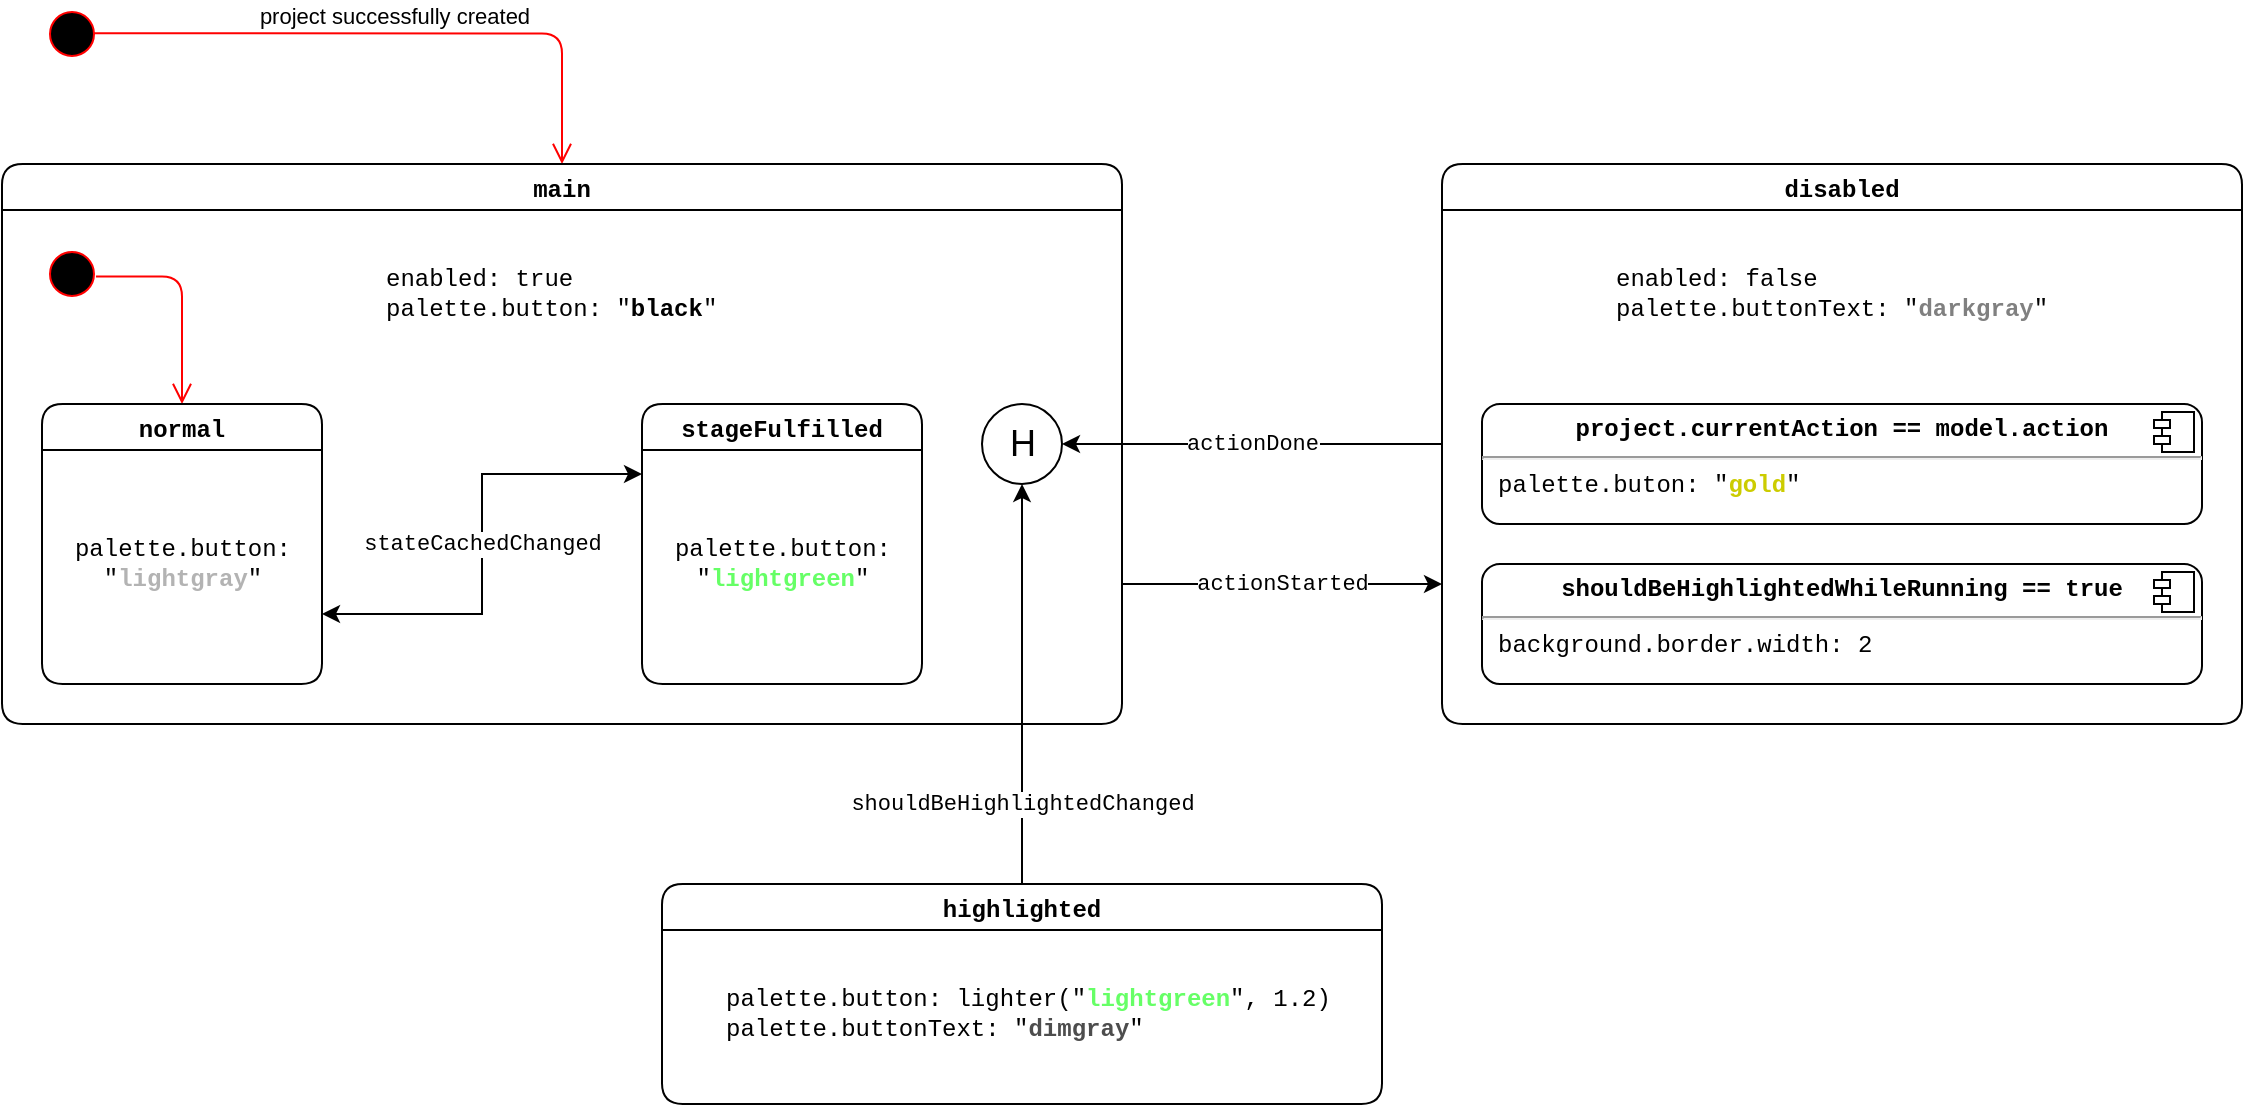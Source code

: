 <mxfile version="12.9.14" type="device"><diagram id="NjoCdYiy22ymeKsnGlEw" name="Page-1"><mxGraphModel dx="1261" dy="885" grid="1" gridSize="10" guides="1" tooltips="1" connect="1" arrows="1" fold="1" page="1" pageScale="1" pageWidth="827" pageHeight="1169" math="0" shadow="0" extFonts="consolas^https://fonts.googleapis.com/css?family=consolas"><root><mxCell id="0"/><mxCell id="1" parent="0"/><mxCell id="ohp0GUSKsAaWRGYZNtHg-35" value="actionStarted" style="edgeStyle=orthogonalEdgeStyle;rounded=0;orthogonalLoop=1;jettySize=auto;html=1;exitX=1;exitY=0.75;exitDx=0;exitDy=0;entryX=0;entryY=0.75;entryDx=0;entryDy=0;startArrow=none;startFill=0;fontFamily=Courier New;" edge="1" parent="1" source="bjjpUYQxwNXTkCXs-49s-1" target="bjjpUYQxwNXTkCXs-49s-7"><mxGeometry relative="1" as="geometry"/></mxCell><mxCell id="ohp0GUSKsAaWRGYZNtHg-34" value="actionDone" style="edgeStyle=orthogonalEdgeStyle;rounded=0;orthogonalLoop=1;jettySize=auto;html=1;exitX=0;exitY=0.5;exitDx=0;exitDy=0;entryX=1;entryY=0.5;entryDx=0;entryDy=0;startArrow=none;startFill=0;fontFamily=Courier New;" edge="1" parent="1" source="bjjpUYQxwNXTkCXs-49s-7" target="ohp0GUSKsAaWRGYZNtHg-1"><mxGeometry relative="1" as="geometry"/></mxCell><mxCell id="ohp0GUSKsAaWRGYZNtHg-37" value="shouldBeHighlightedChanged" style="edgeStyle=orthogonalEdgeStyle;rounded=0;orthogonalLoop=1;jettySize=auto;html=1;entryX=0.5;entryY=1;entryDx=0;entryDy=0;startArrow=none;startFill=0;fontFamily=Courier New;" edge="1" parent="1" source="bjjpUYQxwNXTkCXs-49s-15" target="ohp0GUSKsAaWRGYZNtHg-1"><mxGeometry x="-0.6" relative="1" as="geometry"><mxPoint as="offset"/></mxGeometry></mxCell><mxCell id="ohp0GUSKsAaWRGYZNtHg-5" value="" style="ellipse;html=1;shape=startState;fillColor=#000000;strokeColor=#ff0000;rounded=1;fontFamily=Courier New;" vertex="1" parent="1"><mxGeometry x="60" y="40" width="30" height="30" as="geometry"/></mxCell><mxCell id="ohp0GUSKsAaWRGYZNtHg-6" value="project successfully created" style="edgeStyle=orthogonalEdgeStyle;html=1;verticalAlign=bottom;endArrow=open;endSize=8;strokeColor=#ff0000;fontFamily=Helvetica;entryX=0.5;entryY=0;entryDx=0;entryDy=0;exitX=0.856;exitY=0.489;exitDx=0;exitDy=0;exitPerimeter=0;" edge="1" source="ohp0GUSKsAaWRGYZNtHg-5" parent="1" target="bjjpUYQxwNXTkCXs-49s-1"><mxGeometry relative="1" as="geometry"><mxPoint x="75" y="80" as="targetPoint"/><Array as="points"><mxPoint x="320" y="55"/></Array></mxGeometry></mxCell><mxCell id="ohp0GUSKsAaWRGYZNtHg-38" value="" style="group" vertex="1" connectable="0" parent="1"><mxGeometry x="760" y="120" width="400" height="280" as="geometry"/></mxCell><mxCell id="bjjpUYQxwNXTkCXs-49s-7" value="disabled" style="swimlane;rounded=1;fontFamily=Courier New;" parent="ohp0GUSKsAaWRGYZNtHg-38" vertex="1"><mxGeometry width="400" height="280" as="geometry"/></mxCell><mxCell id="ohp0GUSKsAaWRGYZNtHg-21" value="enabled: false&lt;br&gt;palette.buttonText: &quot;&lt;font color=&quot;#808080&quot;&gt;&lt;b&gt;darkgray&lt;/b&gt;&lt;/font&gt;&quot;" style="text;html=1;align=left;verticalAlign=middle;resizable=0;points=[];autosize=1;fontFamily=Courier New;" vertex="1" parent="bjjpUYQxwNXTkCXs-49s-7"><mxGeometry x="85" y="50" width="230" height="30" as="geometry"/></mxCell><mxCell id="ohp0GUSKsAaWRGYZNtHg-30" value="&lt;p style=&quot;margin: 0px ; margin-top: 6px ; text-align: center&quot;&gt;&lt;b&gt;&lt;span style=&quot;text-align: left&quot;&gt;project.currentAction == model.action&lt;/span&gt;&lt;br&gt;&lt;/b&gt;&lt;/p&gt;&lt;hr&gt;&lt;p style=&quot;margin: 0px ; margin-left: 8px&quot;&gt;palette.buton: &quot;&lt;font color=&quot;#cccc00&quot;&gt;&lt;b&gt;gold&lt;/b&gt;&lt;/font&gt;&quot;&lt;/p&gt;" style="align=left;overflow=fill;html=1;dropTarget=0;rounded=1;shadow=0;glass=0;comic=0;fillColor=none;fontFamily=Courier New;" vertex="1" parent="bjjpUYQxwNXTkCXs-49s-7"><mxGeometry x="20" y="120" width="360" height="60" as="geometry"/></mxCell><mxCell id="ohp0GUSKsAaWRGYZNtHg-31" value="" style="shape=component;jettyWidth=8;jettyHeight=4;" vertex="1" parent="ohp0GUSKsAaWRGYZNtHg-30"><mxGeometry x="1" width="20" height="20" relative="1" as="geometry"><mxPoint x="-24" y="4" as="offset"/></mxGeometry></mxCell><mxCell id="ohp0GUSKsAaWRGYZNtHg-32" value="&lt;p style=&quot;margin: 0px ; margin-top: 6px ; text-align: center&quot;&gt;&lt;span style=&quot;text-align: left&quot;&gt;&lt;b&gt;shouldBeHighlightedWhileRunning&lt;/b&gt;&lt;/span&gt;&lt;b&gt;&lt;span style=&quot;text-align: left&quot;&gt;&amp;nbsp;== true&lt;/span&gt;&lt;br&gt;&lt;/b&gt;&lt;/p&gt;&lt;hr&gt;&lt;p style=&quot;margin: 0px ; margin-left: 8px&quot;&gt;background.border.width: 2&lt;/p&gt;" style="align=left;overflow=fill;html=1;dropTarget=0;rounded=1;shadow=0;glass=0;comic=0;fillColor=none;fontFamily=Courier New;" vertex="1" parent="bjjpUYQxwNXTkCXs-49s-7"><mxGeometry x="20" y="200" width="360" height="60" as="geometry"/></mxCell><mxCell id="ohp0GUSKsAaWRGYZNtHg-33" value="" style="shape=component;jettyWidth=8;jettyHeight=4;" vertex="1" parent="ohp0GUSKsAaWRGYZNtHg-32"><mxGeometry x="1" width="20" height="20" relative="1" as="geometry"><mxPoint x="-24" y="4" as="offset"/></mxGeometry></mxCell><mxCell id="ohp0GUSKsAaWRGYZNtHg-39" value="" style="group" vertex="1" connectable="0" parent="1"><mxGeometry x="370" y="480" width="360" height="110" as="geometry"/></mxCell><mxCell id="bjjpUYQxwNXTkCXs-49s-15" value="highlighted" style="swimlane;fontFamily=Courier New;rounded=1;" parent="ohp0GUSKsAaWRGYZNtHg-39" vertex="1"><mxGeometry width="360" height="110" as="geometry"/></mxCell><mxCell id="ohp0GUSKsAaWRGYZNtHg-36" value="&lt;div&gt;palette.button:&amp;nbsp;lighter(&quot;&lt;b&gt;&lt;font color=&quot;#66ff66&quot;&gt;lightgreen&lt;/font&gt;&lt;/b&gt;&quot;, 1.2)&lt;/div&gt;&lt;div&gt;palette.buttonText: &quot;&lt;b&gt;&lt;font color=&quot;#4d4d4d&quot;&gt;dimgray&lt;/font&gt;&lt;/b&gt;&quot;&lt;/div&gt;" style="text;html=1;align=left;verticalAlign=middle;resizable=0;points=[];autosize=1;fontFamily=Courier New;" vertex="1" parent="bjjpUYQxwNXTkCXs-49s-15"><mxGeometry x="30" y="50" width="320" height="30" as="geometry"/></mxCell><mxCell id="ohp0GUSKsAaWRGYZNtHg-40" value="" style="group" vertex="1" connectable="0" parent="1"><mxGeometry x="40" y="120" width="560" height="280" as="geometry"/></mxCell><mxCell id="bjjpUYQxwNXTkCXs-49s-1" value="main" style="swimlane;rounded=1;fontFamily=Courier New;" parent="ohp0GUSKsAaWRGYZNtHg-40" vertex="1"><mxGeometry width="560" height="280" as="geometry"><mxRectangle x="40" y="40" width="60" height="23" as="alternateBounds"/></mxGeometry></mxCell><mxCell id="ohp0GUSKsAaWRGYZNtHg-13" value="stateCachedChanged" style="edgeStyle=orthogonalEdgeStyle;rounded=0;orthogonalLoop=1;jettySize=auto;html=1;exitX=1;exitY=0.75;exitDx=0;exitDy=0;entryX=0;entryY=0.25;entryDx=0;entryDy=0;fontFamily=Courier New;startArrow=classic;startFill=1;elbow=vertical;" edge="1" parent="bjjpUYQxwNXTkCXs-49s-1" source="bjjpUYQxwNXTkCXs-49s-3" target="bjjpUYQxwNXTkCXs-49s-4"><mxGeometry relative="1" as="geometry"/></mxCell><mxCell id="ohp0GUSKsAaWRGYZNtHg-18" value="enabled: true&lt;br&gt;palette.button: &quot;&lt;b&gt;black&lt;/b&gt;&quot;" style="text;html=1;align=left;verticalAlign=middle;resizable=0;points=[];autosize=1;fontFamily=Courier New;fillColor=none;" vertex="1" parent="bjjpUYQxwNXTkCXs-49s-1"><mxGeometry x="190" y="50" width="180" height="30" as="geometry"/></mxCell><mxCell id="ohp0GUSKsAaWRGYZNtHg-19" value="" style="ellipse;html=1;shape=startState;fillColor=#000000;strokeColor=#ff0000;rounded=1;shadow=0;glass=0;comic=0;fontFamily=Courier New;align=left;" vertex="1" parent="bjjpUYQxwNXTkCXs-49s-1"><mxGeometry x="20" y="40" width="30" height="30" as="geometry"/></mxCell><mxCell id="ohp0GUSKsAaWRGYZNtHg-20" value="" style="edgeStyle=orthogonalEdgeStyle;html=1;verticalAlign=bottom;endArrow=open;endSize=8;strokeColor=#ff0000;fontFamily=Courier New;entryX=0.5;entryY=0;entryDx=0;entryDy=0;exitX=0.899;exitY=0.54;exitDx=0;exitDy=0;exitPerimeter=0;" edge="1" source="ohp0GUSKsAaWRGYZNtHg-19" parent="bjjpUYQxwNXTkCXs-49s-1" target="bjjpUYQxwNXTkCXs-49s-3"><mxGeometry relative="1" as="geometry"><mxPoint x="55" y="120" as="targetPoint"/><Array as="points"><mxPoint x="90" y="56"/></Array></mxGeometry></mxCell><mxCell id="ohp0GUSKsAaWRGYZNtHg-1" value="H" style="shape=ellipse;html=1;fontSize=18;align=center;rounded=1;" vertex="1" parent="bjjpUYQxwNXTkCXs-49s-1"><mxGeometry x="490" y="120" width="40" height="40" as="geometry"/></mxCell><mxCell id="ohp0GUSKsAaWRGYZNtHg-41" value="" style="group" vertex="1" connectable="0" parent="bjjpUYQxwNXTkCXs-49s-1"><mxGeometry x="320" y="120" width="140" height="140" as="geometry"/></mxCell><mxCell id="bjjpUYQxwNXTkCXs-49s-4" value="stageFulfilled" style="swimlane;fontFamily=Courier New;rounded=1;glass=0;shadow=0;comic=0;" parent="ohp0GUSKsAaWRGYZNtHg-41" vertex="1"><mxGeometry width="140" height="140" as="geometry"/></mxCell><mxCell id="ohp0GUSKsAaWRGYZNtHg-17" value="palette.button:&lt;br&gt;&quot;&lt;font color=&quot;#66ff66&quot;&gt;&lt;b&gt;lightgreen&lt;/b&gt;&lt;/font&gt;&quot;" style="text;html=1;align=center;verticalAlign=middle;resizable=0;points=[];autosize=1;fontFamily=Courier New;" vertex="1" parent="bjjpUYQxwNXTkCXs-49s-4"><mxGeometry x="10" y="65" width="120" height="30" as="geometry"/></mxCell><mxCell id="ohp0GUSKsAaWRGYZNtHg-42" value="" style="group" vertex="1" connectable="0" parent="bjjpUYQxwNXTkCXs-49s-1"><mxGeometry x="20" y="120" width="140" height="140" as="geometry"/></mxCell><mxCell id="bjjpUYQxwNXTkCXs-49s-3" value="normal" style="swimlane;fontFamily=Courier New;rounded=1;" parent="ohp0GUSKsAaWRGYZNtHg-42" vertex="1"><mxGeometry width="140" height="140" as="geometry"><mxRectangle x="20" y="40" width="80" height="23" as="alternateBounds"/></mxGeometry></mxCell><mxCell id="ohp0GUSKsAaWRGYZNtHg-14" value="palette.button:&lt;br&gt;&quot;&lt;font color=&quot;#b3b3b3&quot;&gt;&lt;b&gt;lightgray&lt;/b&gt;&lt;/font&gt;&quot;" style="text;html=1;align=center;verticalAlign=middle;resizable=0;points=[];autosize=1;fontFamily=Courier New;" vertex="1" parent="bjjpUYQxwNXTkCXs-49s-3"><mxGeometry x="10" y="65" width="120" height="30" as="geometry"/></mxCell></root></mxGraphModel></diagram></mxfile>